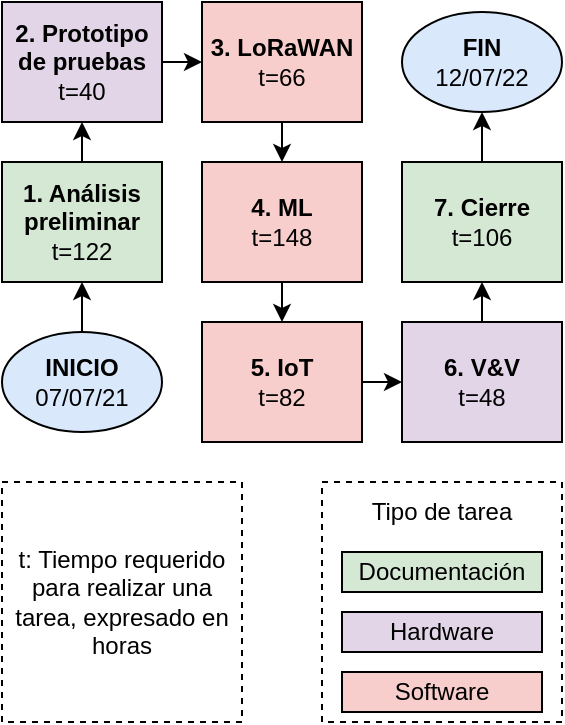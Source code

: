 <mxfile version="14.6.13" type="device"><diagram id="r0zGhIWNdTZy4mkPNjWK" name="Page-1"><mxGraphModel dx="333" dy="962" grid="1" gridSize="10" guides="1" tooltips="1" connect="1" arrows="1" fold="1" page="1" pageScale="1" pageWidth="850" pageHeight="1100" math="0" shadow="0"><root><mxCell id="0"/><mxCell id="1" parent="0"/><mxCell id="jyxbEbB-xqAhcmvacl5C-10" style="edgeStyle=orthogonalEdgeStyle;rounded=0;orthogonalLoop=1;jettySize=auto;html=1;exitX=0.5;exitY=0;exitDx=0;exitDy=0;entryX=0.5;entryY=1;entryDx=0;entryDy=0;" edge="1" parent="1" source="jyxbEbB-xqAhcmvacl5C-1" target="jyxbEbB-xqAhcmvacl5C-2"><mxGeometry relative="1" as="geometry"/></mxCell><mxCell id="jyxbEbB-xqAhcmvacl5C-1" value="&lt;b&gt;INICIO&lt;/b&gt;&lt;br&gt;07/07/21" style="ellipse;whiteSpace=wrap;html=1;fillColor=#dae8fc;" vertex="1" parent="1"><mxGeometry x="90" y="425" width="80" height="50" as="geometry"/></mxCell><mxCell id="jyxbEbB-xqAhcmvacl5C-11" style="edgeStyle=orthogonalEdgeStyle;rounded=0;orthogonalLoop=1;jettySize=auto;html=1;exitX=0.5;exitY=0;exitDx=0;exitDy=0;entryX=0.5;entryY=1;entryDx=0;entryDy=0;" edge="1" parent="1" source="jyxbEbB-xqAhcmvacl5C-2" target="jyxbEbB-xqAhcmvacl5C-3"><mxGeometry relative="1" as="geometry"/></mxCell><mxCell id="jyxbEbB-xqAhcmvacl5C-2" value="&lt;b&gt;1. Análisis preliminar&lt;/b&gt;&lt;br&gt;t=122" style="rounded=0;whiteSpace=wrap;html=1;fillColor=#d5e8d4;" vertex="1" parent="1"><mxGeometry x="90" y="340" width="80" height="60" as="geometry"/></mxCell><mxCell id="jyxbEbB-xqAhcmvacl5C-12" style="edgeStyle=orthogonalEdgeStyle;rounded=0;orthogonalLoop=1;jettySize=auto;html=1;exitX=1;exitY=0.5;exitDx=0;exitDy=0;entryX=0;entryY=0.5;entryDx=0;entryDy=0;" edge="1" parent="1" source="jyxbEbB-xqAhcmvacl5C-3" target="jyxbEbB-xqAhcmvacl5C-4"><mxGeometry relative="1" as="geometry"/></mxCell><mxCell id="jyxbEbB-xqAhcmvacl5C-3" value="&lt;b&gt;2. Prototipo de pruebas&lt;/b&gt;&lt;br&gt;t=40" style="rounded=0;whiteSpace=wrap;html=1;fillColor=#e1d5e7;" vertex="1" parent="1"><mxGeometry x="90" y="260" width="80" height="60" as="geometry"/></mxCell><mxCell id="jyxbEbB-xqAhcmvacl5C-13" style="edgeStyle=orthogonalEdgeStyle;rounded=0;orthogonalLoop=1;jettySize=auto;html=1;exitX=0.5;exitY=1;exitDx=0;exitDy=0;entryX=0.5;entryY=0;entryDx=0;entryDy=0;" edge="1" parent="1" source="jyxbEbB-xqAhcmvacl5C-4" target="jyxbEbB-xqAhcmvacl5C-5"><mxGeometry relative="1" as="geometry"/></mxCell><mxCell id="jyxbEbB-xqAhcmvacl5C-4" value="&lt;b&gt;3. LoRaWAN&lt;/b&gt;&lt;br&gt;t=66" style="rounded=0;whiteSpace=wrap;html=1;fillColor=#f8cecc;" vertex="1" parent="1"><mxGeometry x="190" y="260" width="80" height="60" as="geometry"/></mxCell><mxCell id="jyxbEbB-xqAhcmvacl5C-14" style="edgeStyle=orthogonalEdgeStyle;rounded=0;orthogonalLoop=1;jettySize=auto;html=1;exitX=0.5;exitY=1;exitDx=0;exitDy=0;entryX=0.5;entryY=0;entryDx=0;entryDy=0;" edge="1" parent="1" source="jyxbEbB-xqAhcmvacl5C-5" target="jyxbEbB-xqAhcmvacl5C-6"><mxGeometry relative="1" as="geometry"/></mxCell><mxCell id="jyxbEbB-xqAhcmvacl5C-5" value="&lt;b&gt;4. ML&lt;/b&gt;&lt;br&gt;t=148" style="rounded=0;whiteSpace=wrap;html=1;fillColor=#f8cecc;" vertex="1" parent="1"><mxGeometry x="190" y="340" width="80" height="60" as="geometry"/></mxCell><mxCell id="jyxbEbB-xqAhcmvacl5C-15" style="edgeStyle=orthogonalEdgeStyle;rounded=0;orthogonalLoop=1;jettySize=auto;html=1;exitX=1;exitY=0.5;exitDx=0;exitDy=0;entryX=0;entryY=0.5;entryDx=0;entryDy=0;" edge="1" parent="1" source="jyxbEbB-xqAhcmvacl5C-6" target="jyxbEbB-xqAhcmvacl5C-7"><mxGeometry relative="1" as="geometry"/></mxCell><mxCell id="jyxbEbB-xqAhcmvacl5C-6" value="&lt;b&gt;5. IoT&lt;/b&gt;&lt;br&gt;t=82" style="rounded=0;whiteSpace=wrap;html=1;fillColor=#f8cecc;" vertex="1" parent="1"><mxGeometry x="190" y="420" width="80" height="60" as="geometry"/></mxCell><mxCell id="jyxbEbB-xqAhcmvacl5C-16" style="edgeStyle=orthogonalEdgeStyle;rounded=0;orthogonalLoop=1;jettySize=auto;html=1;exitX=0.5;exitY=0;exitDx=0;exitDy=0;entryX=0.5;entryY=1;entryDx=0;entryDy=0;" edge="1" parent="1" source="jyxbEbB-xqAhcmvacl5C-7" target="jyxbEbB-xqAhcmvacl5C-8"><mxGeometry relative="1" as="geometry"/></mxCell><mxCell id="jyxbEbB-xqAhcmvacl5C-7" value="&lt;b&gt;6. V&amp;amp;V&lt;/b&gt;&lt;br&gt;t=48" style="rounded=0;whiteSpace=wrap;html=1;fillColor=#e1d5e7;" vertex="1" parent="1"><mxGeometry x="290" y="420" width="80" height="60" as="geometry"/></mxCell><mxCell id="jyxbEbB-xqAhcmvacl5C-17" style="edgeStyle=orthogonalEdgeStyle;rounded=0;orthogonalLoop=1;jettySize=auto;html=1;exitX=0.5;exitY=0;exitDx=0;exitDy=0;entryX=0.5;entryY=1;entryDx=0;entryDy=0;" edge="1" parent="1" source="jyxbEbB-xqAhcmvacl5C-8" target="jyxbEbB-xqAhcmvacl5C-9"><mxGeometry relative="1" as="geometry"/></mxCell><mxCell id="jyxbEbB-xqAhcmvacl5C-8" value="&lt;b&gt;7. Cierre&lt;/b&gt;&lt;br&gt;t=106" style="rounded=0;whiteSpace=wrap;html=1;fillColor=#d5e8d4;" vertex="1" parent="1"><mxGeometry x="290" y="340" width="80" height="60" as="geometry"/></mxCell><mxCell id="jyxbEbB-xqAhcmvacl5C-9" value="&lt;b&gt;FIN&lt;/b&gt;&lt;br&gt;12/07/22" style="ellipse;whiteSpace=wrap;html=1;fillColor=#dae8fc;" vertex="1" parent="1"><mxGeometry x="290" y="265" width="80" height="50" as="geometry"/></mxCell><mxCell id="jyxbEbB-xqAhcmvacl5C-18" value="" style="rounded=0;whiteSpace=wrap;html=1;strokeColor=#000000;dashed=1;" vertex="1" parent="1"><mxGeometry x="250" y="500" width="120" height="120" as="geometry"/></mxCell><mxCell id="jyxbEbB-xqAhcmvacl5C-19" value="Documentación" style="rounded=0;whiteSpace=wrap;html=1;fillColor=#d5e8d4;" vertex="1" parent="1"><mxGeometry x="260" y="535" width="100" height="20" as="geometry"/></mxCell><mxCell id="jyxbEbB-xqAhcmvacl5C-20" value="Hardware" style="rounded=0;whiteSpace=wrap;html=1;fillColor=#e1d5e7;" vertex="1" parent="1"><mxGeometry x="260" y="565" width="100" height="20" as="geometry"/></mxCell><mxCell id="jyxbEbB-xqAhcmvacl5C-21" value="Software" style="rounded=0;whiteSpace=wrap;html=1;fillColor=#f8cecc;" vertex="1" parent="1"><mxGeometry x="260" y="595" width="100" height="20" as="geometry"/></mxCell><mxCell id="jyxbEbB-xqAhcmvacl5C-23" value="Tipo de tarea" style="text;html=1;strokeColor=none;fillColor=none;align=center;verticalAlign=middle;whiteSpace=wrap;rounded=0;" vertex="1" parent="1"><mxGeometry x="260" y="505" width="100" height="20" as="geometry"/></mxCell><mxCell id="jyxbEbB-xqAhcmvacl5C-24" value="t: Tiempo requerido para realizar una tarea, expresado en horas" style="rounded=0;whiteSpace=wrap;html=1;strokeColor=#000000;dashed=1;" vertex="1" parent="1"><mxGeometry x="90" y="500" width="120" height="120" as="geometry"/></mxCell></root></mxGraphModel></diagram></mxfile>